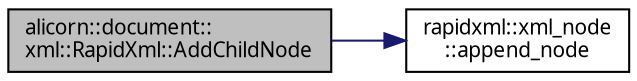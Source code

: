 digraph "alicorn::document::xml::RapidXml::AddChildNode"
{
 // INTERACTIVE_SVG=YES
  edge [fontname="Verdana",fontsize="10",labelfontname="Verdana",labelfontsize="10"];
  node [fontname="Verdana",fontsize="10",shape=record];
  rankdir="LR";
  Node1 [label="alicorn::document::\lxml::RapidXml::AddChildNode",height=0.2,width=0.4,color="black", fillcolor="grey75", style="filled", fontcolor="black"];
  Node1 -> Node2 [color="midnightblue",fontsize="10",style="solid",fontname="Verdana"];
  Node2 [label="rapidxml::xml_node\l::append_node",height=0.2,width=0.4,color="black", fillcolor="white", style="filled",URL="$a00155.html#a8696d098ecc9c4d2a646b43e91d58e31"];
}
